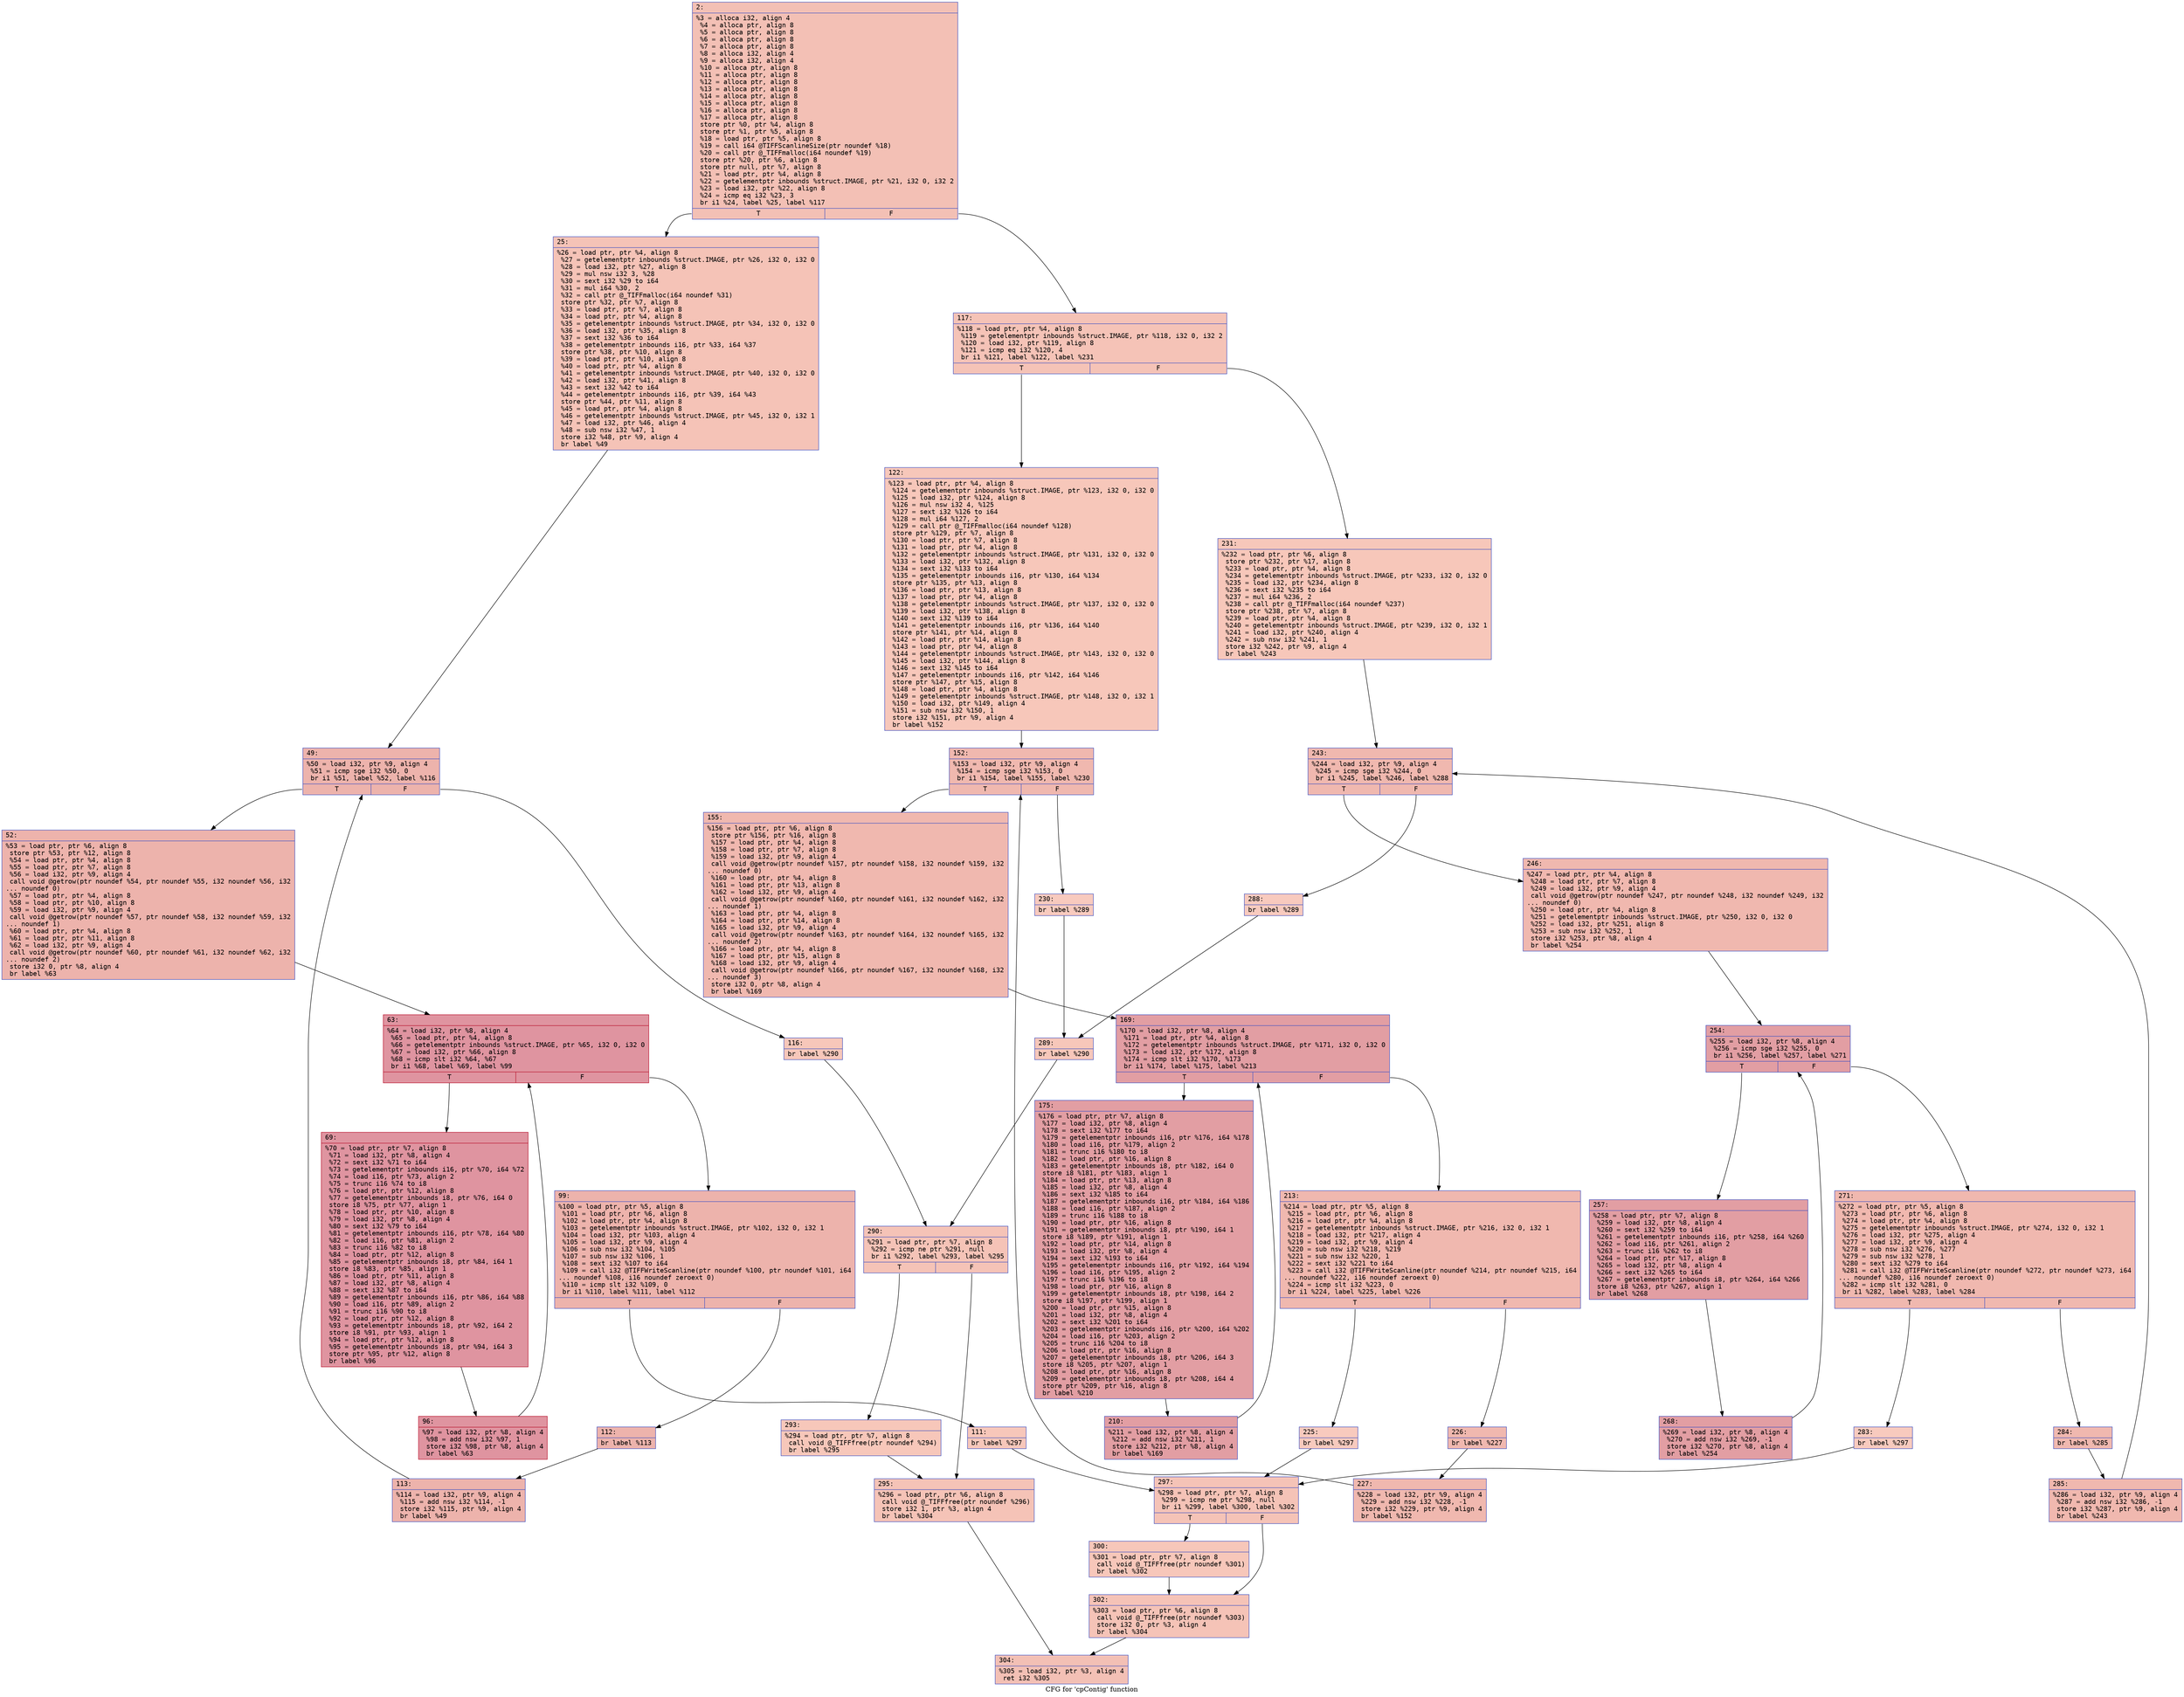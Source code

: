 digraph "CFG for 'cpContig' function" {
	label="CFG for 'cpContig' function";

	Node0x600003bb8a50 [shape=record,color="#3d50c3ff", style=filled, fillcolor="#e5705870" fontname="Courier",label="{2:\l|  %3 = alloca i32, align 4\l  %4 = alloca ptr, align 8\l  %5 = alloca ptr, align 8\l  %6 = alloca ptr, align 8\l  %7 = alloca ptr, align 8\l  %8 = alloca i32, align 4\l  %9 = alloca i32, align 4\l  %10 = alloca ptr, align 8\l  %11 = alloca ptr, align 8\l  %12 = alloca ptr, align 8\l  %13 = alloca ptr, align 8\l  %14 = alloca ptr, align 8\l  %15 = alloca ptr, align 8\l  %16 = alloca ptr, align 8\l  %17 = alloca ptr, align 8\l  store ptr %0, ptr %4, align 8\l  store ptr %1, ptr %5, align 8\l  %18 = load ptr, ptr %5, align 8\l  %19 = call i64 @TIFFScanlineSize(ptr noundef %18)\l  %20 = call ptr @_TIFFmalloc(i64 noundef %19)\l  store ptr %20, ptr %6, align 8\l  store ptr null, ptr %7, align 8\l  %21 = load ptr, ptr %4, align 8\l  %22 = getelementptr inbounds %struct.IMAGE, ptr %21, i32 0, i32 2\l  %23 = load i32, ptr %22, align 8\l  %24 = icmp eq i32 %23, 3\l  br i1 %24, label %25, label %117\l|{<s0>T|<s1>F}}"];
	Node0x600003bb8a50:s0 -> Node0x600003bb8aa0[tooltip="2 -> 25\nProbability 50.00%" ];
	Node0x600003bb8a50:s1 -> Node0x600003bb8e10[tooltip="2 -> 117\nProbability 50.00%" ];
	Node0x600003bb8aa0 [shape=record,color="#3d50c3ff", style=filled, fillcolor="#e8765c70" fontname="Courier",label="{25:\l|  %26 = load ptr, ptr %4, align 8\l  %27 = getelementptr inbounds %struct.IMAGE, ptr %26, i32 0, i32 0\l  %28 = load i32, ptr %27, align 8\l  %29 = mul nsw i32 3, %28\l  %30 = sext i32 %29 to i64\l  %31 = mul i64 %30, 2\l  %32 = call ptr @_TIFFmalloc(i64 noundef %31)\l  store ptr %32, ptr %7, align 8\l  %33 = load ptr, ptr %7, align 8\l  %34 = load ptr, ptr %4, align 8\l  %35 = getelementptr inbounds %struct.IMAGE, ptr %34, i32 0, i32 0\l  %36 = load i32, ptr %35, align 8\l  %37 = sext i32 %36 to i64\l  %38 = getelementptr inbounds i16, ptr %33, i64 %37\l  store ptr %38, ptr %10, align 8\l  %39 = load ptr, ptr %10, align 8\l  %40 = load ptr, ptr %4, align 8\l  %41 = getelementptr inbounds %struct.IMAGE, ptr %40, i32 0, i32 0\l  %42 = load i32, ptr %41, align 8\l  %43 = sext i32 %42 to i64\l  %44 = getelementptr inbounds i16, ptr %39, i64 %43\l  store ptr %44, ptr %11, align 8\l  %45 = load ptr, ptr %4, align 8\l  %46 = getelementptr inbounds %struct.IMAGE, ptr %45, i32 0, i32 1\l  %47 = load i32, ptr %46, align 4\l  %48 = sub nsw i32 %47, 1\l  store i32 %48, ptr %9, align 4\l  br label %49\l}"];
	Node0x600003bb8aa0 -> Node0x600003bb8af0[tooltip="25 -> 49\nProbability 100.00%" ];
	Node0x600003bb8af0 [shape=record,color="#3d50c3ff", style=filled, fillcolor="#d6524470" fontname="Courier",label="{49:\l|  %50 = load i32, ptr %9, align 4\l  %51 = icmp sge i32 %50, 0\l  br i1 %51, label %52, label %116\l|{<s0>T|<s1>F}}"];
	Node0x600003bb8af0:s0 -> Node0x600003bb8b40[tooltip="49 -> 52\nProbability 96.88%" ];
	Node0x600003bb8af0:s1 -> Node0x600003bb8dc0[tooltip="49 -> 116\nProbability 3.12%" ];
	Node0x600003bb8b40 [shape=record,color="#3d50c3ff", style=filled, fillcolor="#d6524470" fontname="Courier",label="{52:\l|  %53 = load ptr, ptr %6, align 8\l  store ptr %53, ptr %12, align 8\l  %54 = load ptr, ptr %4, align 8\l  %55 = load ptr, ptr %7, align 8\l  %56 = load i32, ptr %9, align 4\l  call void @getrow(ptr noundef %54, ptr noundef %55, i32 noundef %56, i32\l... noundef 0)\l  %57 = load ptr, ptr %4, align 8\l  %58 = load ptr, ptr %10, align 8\l  %59 = load i32, ptr %9, align 4\l  call void @getrow(ptr noundef %57, ptr noundef %58, i32 noundef %59, i32\l... noundef 1)\l  %60 = load ptr, ptr %4, align 8\l  %61 = load ptr, ptr %11, align 8\l  %62 = load i32, ptr %9, align 4\l  call void @getrow(ptr noundef %60, ptr noundef %61, i32 noundef %62, i32\l... noundef 2)\l  store i32 0, ptr %8, align 4\l  br label %63\l}"];
	Node0x600003bb8b40 -> Node0x600003bb8b90[tooltip="52 -> 63\nProbability 100.00%" ];
	Node0x600003bb8b90 [shape=record,color="#b70d28ff", style=filled, fillcolor="#b70d2870" fontname="Courier",label="{63:\l|  %64 = load i32, ptr %8, align 4\l  %65 = load ptr, ptr %4, align 8\l  %66 = getelementptr inbounds %struct.IMAGE, ptr %65, i32 0, i32 0\l  %67 = load i32, ptr %66, align 8\l  %68 = icmp slt i32 %64, %67\l  br i1 %68, label %69, label %99\l|{<s0>T|<s1>F}}"];
	Node0x600003bb8b90:s0 -> Node0x600003bb8be0[tooltip="63 -> 69\nProbability 96.88%" ];
	Node0x600003bb8b90:s1 -> Node0x600003bb8c80[tooltip="63 -> 99\nProbability 3.12%" ];
	Node0x600003bb8be0 [shape=record,color="#b70d28ff", style=filled, fillcolor="#b70d2870" fontname="Courier",label="{69:\l|  %70 = load ptr, ptr %7, align 8\l  %71 = load i32, ptr %8, align 4\l  %72 = sext i32 %71 to i64\l  %73 = getelementptr inbounds i16, ptr %70, i64 %72\l  %74 = load i16, ptr %73, align 2\l  %75 = trunc i16 %74 to i8\l  %76 = load ptr, ptr %12, align 8\l  %77 = getelementptr inbounds i8, ptr %76, i64 0\l  store i8 %75, ptr %77, align 1\l  %78 = load ptr, ptr %10, align 8\l  %79 = load i32, ptr %8, align 4\l  %80 = sext i32 %79 to i64\l  %81 = getelementptr inbounds i16, ptr %78, i64 %80\l  %82 = load i16, ptr %81, align 2\l  %83 = trunc i16 %82 to i8\l  %84 = load ptr, ptr %12, align 8\l  %85 = getelementptr inbounds i8, ptr %84, i64 1\l  store i8 %83, ptr %85, align 1\l  %86 = load ptr, ptr %11, align 8\l  %87 = load i32, ptr %8, align 4\l  %88 = sext i32 %87 to i64\l  %89 = getelementptr inbounds i16, ptr %86, i64 %88\l  %90 = load i16, ptr %89, align 2\l  %91 = trunc i16 %90 to i8\l  %92 = load ptr, ptr %12, align 8\l  %93 = getelementptr inbounds i8, ptr %92, i64 2\l  store i8 %91, ptr %93, align 1\l  %94 = load ptr, ptr %12, align 8\l  %95 = getelementptr inbounds i8, ptr %94, i64 3\l  store ptr %95, ptr %12, align 8\l  br label %96\l}"];
	Node0x600003bb8be0 -> Node0x600003bb8c30[tooltip="69 -> 96\nProbability 100.00%" ];
	Node0x600003bb8c30 [shape=record,color="#b70d28ff", style=filled, fillcolor="#b70d2870" fontname="Courier",label="{96:\l|  %97 = load i32, ptr %8, align 4\l  %98 = add nsw i32 %97, 1\l  store i32 %98, ptr %8, align 4\l  br label %63\l}"];
	Node0x600003bb8c30 -> Node0x600003bb8b90[tooltip="96 -> 63\nProbability 100.00%" ];
	Node0x600003bb8c80 [shape=record,color="#3d50c3ff", style=filled, fillcolor="#d6524470" fontname="Courier",label="{99:\l|  %100 = load ptr, ptr %5, align 8\l  %101 = load ptr, ptr %6, align 8\l  %102 = load ptr, ptr %4, align 8\l  %103 = getelementptr inbounds %struct.IMAGE, ptr %102, i32 0, i32 1\l  %104 = load i32, ptr %103, align 4\l  %105 = load i32, ptr %9, align 4\l  %106 = sub nsw i32 %104, %105\l  %107 = sub nsw i32 %106, 1\l  %108 = sext i32 %107 to i64\l  %109 = call i32 @TIFFWriteScanline(ptr noundef %100, ptr noundef %101, i64\l... noundef %108, i16 noundef zeroext 0)\l  %110 = icmp slt i32 %109, 0\l  br i1 %110, label %111, label %112\l|{<s0>T|<s1>F}}"];
	Node0x600003bb8c80:s0 -> Node0x600003bb8cd0[tooltip="99 -> 111\nProbability 3.12%" ];
	Node0x600003bb8c80:s1 -> Node0x600003bb8d20[tooltip="99 -> 112\nProbability 96.88%" ];
	Node0x600003bb8cd0 [shape=record,color="#3d50c3ff", style=filled, fillcolor="#ec7f6370" fontname="Courier",label="{111:\l|  br label %297\l}"];
	Node0x600003bb8cd0 -> Node0x600003bb9680[tooltip="111 -> 297\nProbability 100.00%" ];
	Node0x600003bb8d20 [shape=record,color="#3d50c3ff", style=filled, fillcolor="#d6524470" fontname="Courier",label="{112:\l|  br label %113\l}"];
	Node0x600003bb8d20 -> Node0x600003bb8d70[tooltip="112 -> 113\nProbability 100.00%" ];
	Node0x600003bb8d70 [shape=record,color="#3d50c3ff", style=filled, fillcolor="#d6524470" fontname="Courier",label="{113:\l|  %114 = load i32, ptr %9, align 4\l  %115 = add nsw i32 %114, -1\l  store i32 %115, ptr %9, align 4\l  br label %49\l}"];
	Node0x600003bb8d70 -> Node0x600003bb8af0[tooltip="113 -> 49\nProbability 100.00%" ];
	Node0x600003bb8dc0 [shape=record,color="#3d50c3ff", style=filled, fillcolor="#ec7f6370" fontname="Courier",label="{116:\l|  br label %290\l}"];
	Node0x600003bb8dc0 -> Node0x600003bb9590[tooltip="116 -> 290\nProbability 100.00%" ];
	Node0x600003bb8e10 [shape=record,color="#3d50c3ff", style=filled, fillcolor="#e8765c70" fontname="Courier",label="{117:\l|  %118 = load ptr, ptr %4, align 8\l  %119 = getelementptr inbounds %struct.IMAGE, ptr %118, i32 0, i32 2\l  %120 = load i32, ptr %119, align 8\l  %121 = icmp eq i32 %120, 4\l  br i1 %121, label %122, label %231\l|{<s0>T|<s1>F}}"];
	Node0x600003bb8e10:s0 -> Node0x600003bb8e60[tooltip="117 -> 122\nProbability 50.00%" ];
	Node0x600003bb8e10:s1 -> Node0x600003bb91d0[tooltip="117 -> 231\nProbability 50.00%" ];
	Node0x600003bb8e60 [shape=record,color="#3d50c3ff", style=filled, fillcolor="#ec7f6370" fontname="Courier",label="{122:\l|  %123 = load ptr, ptr %4, align 8\l  %124 = getelementptr inbounds %struct.IMAGE, ptr %123, i32 0, i32 0\l  %125 = load i32, ptr %124, align 8\l  %126 = mul nsw i32 4, %125\l  %127 = sext i32 %126 to i64\l  %128 = mul i64 %127, 2\l  %129 = call ptr @_TIFFmalloc(i64 noundef %128)\l  store ptr %129, ptr %7, align 8\l  %130 = load ptr, ptr %7, align 8\l  %131 = load ptr, ptr %4, align 8\l  %132 = getelementptr inbounds %struct.IMAGE, ptr %131, i32 0, i32 0\l  %133 = load i32, ptr %132, align 8\l  %134 = sext i32 %133 to i64\l  %135 = getelementptr inbounds i16, ptr %130, i64 %134\l  store ptr %135, ptr %13, align 8\l  %136 = load ptr, ptr %13, align 8\l  %137 = load ptr, ptr %4, align 8\l  %138 = getelementptr inbounds %struct.IMAGE, ptr %137, i32 0, i32 0\l  %139 = load i32, ptr %138, align 8\l  %140 = sext i32 %139 to i64\l  %141 = getelementptr inbounds i16, ptr %136, i64 %140\l  store ptr %141, ptr %14, align 8\l  %142 = load ptr, ptr %14, align 8\l  %143 = load ptr, ptr %4, align 8\l  %144 = getelementptr inbounds %struct.IMAGE, ptr %143, i32 0, i32 0\l  %145 = load i32, ptr %144, align 8\l  %146 = sext i32 %145 to i64\l  %147 = getelementptr inbounds i16, ptr %142, i64 %146\l  store ptr %147, ptr %15, align 8\l  %148 = load ptr, ptr %4, align 8\l  %149 = getelementptr inbounds %struct.IMAGE, ptr %148, i32 0, i32 1\l  %150 = load i32, ptr %149, align 4\l  %151 = sub nsw i32 %150, 1\l  store i32 %151, ptr %9, align 4\l  br label %152\l}"];
	Node0x600003bb8e60 -> Node0x600003bb8eb0[tooltip="122 -> 152\nProbability 100.00%" ];
	Node0x600003bb8eb0 [shape=record,color="#3d50c3ff", style=filled, fillcolor="#dc5d4a70" fontname="Courier",label="{152:\l|  %153 = load i32, ptr %9, align 4\l  %154 = icmp sge i32 %153, 0\l  br i1 %154, label %155, label %230\l|{<s0>T|<s1>F}}"];
	Node0x600003bb8eb0:s0 -> Node0x600003bb8f00[tooltip="152 -> 155\nProbability 96.88%" ];
	Node0x600003bb8eb0:s1 -> Node0x600003bb9180[tooltip="152 -> 230\nProbability 3.12%" ];
	Node0x600003bb8f00 [shape=record,color="#3d50c3ff", style=filled, fillcolor="#dc5d4a70" fontname="Courier",label="{155:\l|  %156 = load ptr, ptr %6, align 8\l  store ptr %156, ptr %16, align 8\l  %157 = load ptr, ptr %4, align 8\l  %158 = load ptr, ptr %7, align 8\l  %159 = load i32, ptr %9, align 4\l  call void @getrow(ptr noundef %157, ptr noundef %158, i32 noundef %159, i32\l... noundef 0)\l  %160 = load ptr, ptr %4, align 8\l  %161 = load ptr, ptr %13, align 8\l  %162 = load i32, ptr %9, align 4\l  call void @getrow(ptr noundef %160, ptr noundef %161, i32 noundef %162, i32\l... noundef 1)\l  %163 = load ptr, ptr %4, align 8\l  %164 = load ptr, ptr %14, align 8\l  %165 = load i32, ptr %9, align 4\l  call void @getrow(ptr noundef %163, ptr noundef %164, i32 noundef %165, i32\l... noundef 2)\l  %166 = load ptr, ptr %4, align 8\l  %167 = load ptr, ptr %15, align 8\l  %168 = load i32, ptr %9, align 4\l  call void @getrow(ptr noundef %166, ptr noundef %167, i32 noundef %168, i32\l... noundef 3)\l  store i32 0, ptr %8, align 4\l  br label %169\l}"];
	Node0x600003bb8f00 -> Node0x600003bb8f50[tooltip="155 -> 169\nProbability 100.00%" ];
	Node0x600003bb8f50 [shape=record,color="#3d50c3ff", style=filled, fillcolor="#be242e70" fontname="Courier",label="{169:\l|  %170 = load i32, ptr %8, align 4\l  %171 = load ptr, ptr %4, align 8\l  %172 = getelementptr inbounds %struct.IMAGE, ptr %171, i32 0, i32 0\l  %173 = load i32, ptr %172, align 8\l  %174 = icmp slt i32 %170, %173\l  br i1 %174, label %175, label %213\l|{<s0>T|<s1>F}}"];
	Node0x600003bb8f50:s0 -> Node0x600003bb8fa0[tooltip="169 -> 175\nProbability 96.88%" ];
	Node0x600003bb8f50:s1 -> Node0x600003bb9040[tooltip="169 -> 213\nProbability 3.12%" ];
	Node0x600003bb8fa0 [shape=record,color="#3d50c3ff", style=filled, fillcolor="#be242e70" fontname="Courier",label="{175:\l|  %176 = load ptr, ptr %7, align 8\l  %177 = load i32, ptr %8, align 4\l  %178 = sext i32 %177 to i64\l  %179 = getelementptr inbounds i16, ptr %176, i64 %178\l  %180 = load i16, ptr %179, align 2\l  %181 = trunc i16 %180 to i8\l  %182 = load ptr, ptr %16, align 8\l  %183 = getelementptr inbounds i8, ptr %182, i64 0\l  store i8 %181, ptr %183, align 1\l  %184 = load ptr, ptr %13, align 8\l  %185 = load i32, ptr %8, align 4\l  %186 = sext i32 %185 to i64\l  %187 = getelementptr inbounds i16, ptr %184, i64 %186\l  %188 = load i16, ptr %187, align 2\l  %189 = trunc i16 %188 to i8\l  %190 = load ptr, ptr %16, align 8\l  %191 = getelementptr inbounds i8, ptr %190, i64 1\l  store i8 %189, ptr %191, align 1\l  %192 = load ptr, ptr %14, align 8\l  %193 = load i32, ptr %8, align 4\l  %194 = sext i32 %193 to i64\l  %195 = getelementptr inbounds i16, ptr %192, i64 %194\l  %196 = load i16, ptr %195, align 2\l  %197 = trunc i16 %196 to i8\l  %198 = load ptr, ptr %16, align 8\l  %199 = getelementptr inbounds i8, ptr %198, i64 2\l  store i8 %197, ptr %199, align 1\l  %200 = load ptr, ptr %15, align 8\l  %201 = load i32, ptr %8, align 4\l  %202 = sext i32 %201 to i64\l  %203 = getelementptr inbounds i16, ptr %200, i64 %202\l  %204 = load i16, ptr %203, align 2\l  %205 = trunc i16 %204 to i8\l  %206 = load ptr, ptr %16, align 8\l  %207 = getelementptr inbounds i8, ptr %206, i64 3\l  store i8 %205, ptr %207, align 1\l  %208 = load ptr, ptr %16, align 8\l  %209 = getelementptr inbounds i8, ptr %208, i64 4\l  store ptr %209, ptr %16, align 8\l  br label %210\l}"];
	Node0x600003bb8fa0 -> Node0x600003bb8ff0[tooltip="175 -> 210\nProbability 100.00%" ];
	Node0x600003bb8ff0 [shape=record,color="#3d50c3ff", style=filled, fillcolor="#be242e70" fontname="Courier",label="{210:\l|  %211 = load i32, ptr %8, align 4\l  %212 = add nsw i32 %211, 1\l  store i32 %212, ptr %8, align 4\l  br label %169\l}"];
	Node0x600003bb8ff0 -> Node0x600003bb8f50[tooltip="210 -> 169\nProbability 100.00%" ];
	Node0x600003bb9040 [shape=record,color="#3d50c3ff", style=filled, fillcolor="#dc5d4a70" fontname="Courier",label="{213:\l|  %214 = load ptr, ptr %5, align 8\l  %215 = load ptr, ptr %6, align 8\l  %216 = load ptr, ptr %4, align 8\l  %217 = getelementptr inbounds %struct.IMAGE, ptr %216, i32 0, i32 1\l  %218 = load i32, ptr %217, align 4\l  %219 = load i32, ptr %9, align 4\l  %220 = sub nsw i32 %218, %219\l  %221 = sub nsw i32 %220, 1\l  %222 = sext i32 %221 to i64\l  %223 = call i32 @TIFFWriteScanline(ptr noundef %214, ptr noundef %215, i64\l... noundef %222, i16 noundef zeroext 0)\l  %224 = icmp slt i32 %223, 0\l  br i1 %224, label %225, label %226\l|{<s0>T|<s1>F}}"];
	Node0x600003bb9040:s0 -> Node0x600003bb9090[tooltip="213 -> 225\nProbability 3.12%" ];
	Node0x600003bb9040:s1 -> Node0x600003bb90e0[tooltip="213 -> 226\nProbability 96.88%" ];
	Node0x600003bb9090 [shape=record,color="#3d50c3ff", style=filled, fillcolor="#ef886b70" fontname="Courier",label="{225:\l|  br label %297\l}"];
	Node0x600003bb9090 -> Node0x600003bb9680[tooltip="225 -> 297\nProbability 100.00%" ];
	Node0x600003bb90e0 [shape=record,color="#3d50c3ff", style=filled, fillcolor="#dc5d4a70" fontname="Courier",label="{226:\l|  br label %227\l}"];
	Node0x600003bb90e0 -> Node0x600003bb9130[tooltip="226 -> 227\nProbability 100.00%" ];
	Node0x600003bb9130 [shape=record,color="#3d50c3ff", style=filled, fillcolor="#dc5d4a70" fontname="Courier",label="{227:\l|  %228 = load i32, ptr %9, align 4\l  %229 = add nsw i32 %228, -1\l  store i32 %229, ptr %9, align 4\l  br label %152\l}"];
	Node0x600003bb9130 -> Node0x600003bb8eb0[tooltip="227 -> 152\nProbability 100.00%" ];
	Node0x600003bb9180 [shape=record,color="#3d50c3ff", style=filled, fillcolor="#ef886b70" fontname="Courier",label="{230:\l|  br label %289\l}"];
	Node0x600003bb9180 -> Node0x600003bb9540[tooltip="230 -> 289\nProbability 100.00%" ];
	Node0x600003bb91d0 [shape=record,color="#3d50c3ff", style=filled, fillcolor="#ec7f6370" fontname="Courier",label="{231:\l|  %232 = load ptr, ptr %6, align 8\l  store ptr %232, ptr %17, align 8\l  %233 = load ptr, ptr %4, align 8\l  %234 = getelementptr inbounds %struct.IMAGE, ptr %233, i32 0, i32 0\l  %235 = load i32, ptr %234, align 8\l  %236 = sext i32 %235 to i64\l  %237 = mul i64 %236, 2\l  %238 = call ptr @_TIFFmalloc(i64 noundef %237)\l  store ptr %238, ptr %7, align 8\l  %239 = load ptr, ptr %4, align 8\l  %240 = getelementptr inbounds %struct.IMAGE, ptr %239, i32 0, i32 1\l  %241 = load i32, ptr %240, align 4\l  %242 = sub nsw i32 %241, 1\l  store i32 %242, ptr %9, align 4\l  br label %243\l}"];
	Node0x600003bb91d0 -> Node0x600003bb9220[tooltip="231 -> 243\nProbability 100.00%" ];
	Node0x600003bb9220 [shape=record,color="#3d50c3ff", style=filled, fillcolor="#dc5d4a70" fontname="Courier",label="{243:\l|  %244 = load i32, ptr %9, align 4\l  %245 = icmp sge i32 %244, 0\l  br i1 %245, label %246, label %288\l|{<s0>T|<s1>F}}"];
	Node0x600003bb9220:s0 -> Node0x600003bb9270[tooltip="243 -> 246\nProbability 96.88%" ];
	Node0x600003bb9220:s1 -> Node0x600003bb94f0[tooltip="243 -> 288\nProbability 3.12%" ];
	Node0x600003bb9270 [shape=record,color="#3d50c3ff", style=filled, fillcolor="#dc5d4a70" fontname="Courier",label="{246:\l|  %247 = load ptr, ptr %4, align 8\l  %248 = load ptr, ptr %7, align 8\l  %249 = load i32, ptr %9, align 4\l  call void @getrow(ptr noundef %247, ptr noundef %248, i32 noundef %249, i32\l... noundef 0)\l  %250 = load ptr, ptr %4, align 8\l  %251 = getelementptr inbounds %struct.IMAGE, ptr %250, i32 0, i32 0\l  %252 = load i32, ptr %251, align 8\l  %253 = sub nsw i32 %252, 1\l  store i32 %253, ptr %8, align 4\l  br label %254\l}"];
	Node0x600003bb9270 -> Node0x600003bb92c0[tooltip="246 -> 254\nProbability 100.00%" ];
	Node0x600003bb92c0 [shape=record,color="#3d50c3ff", style=filled, fillcolor="#be242e70" fontname="Courier",label="{254:\l|  %255 = load i32, ptr %8, align 4\l  %256 = icmp sge i32 %255, 0\l  br i1 %256, label %257, label %271\l|{<s0>T|<s1>F}}"];
	Node0x600003bb92c0:s0 -> Node0x600003bb9310[tooltip="254 -> 257\nProbability 96.88%" ];
	Node0x600003bb92c0:s1 -> Node0x600003bb93b0[tooltip="254 -> 271\nProbability 3.12%" ];
	Node0x600003bb9310 [shape=record,color="#3d50c3ff", style=filled, fillcolor="#be242e70" fontname="Courier",label="{257:\l|  %258 = load ptr, ptr %7, align 8\l  %259 = load i32, ptr %8, align 4\l  %260 = sext i32 %259 to i64\l  %261 = getelementptr inbounds i16, ptr %258, i64 %260\l  %262 = load i16, ptr %261, align 2\l  %263 = trunc i16 %262 to i8\l  %264 = load ptr, ptr %17, align 8\l  %265 = load i32, ptr %8, align 4\l  %266 = sext i32 %265 to i64\l  %267 = getelementptr inbounds i8, ptr %264, i64 %266\l  store i8 %263, ptr %267, align 1\l  br label %268\l}"];
	Node0x600003bb9310 -> Node0x600003bb9360[tooltip="257 -> 268\nProbability 100.00%" ];
	Node0x600003bb9360 [shape=record,color="#3d50c3ff", style=filled, fillcolor="#be242e70" fontname="Courier",label="{268:\l|  %269 = load i32, ptr %8, align 4\l  %270 = add nsw i32 %269, -1\l  store i32 %270, ptr %8, align 4\l  br label %254\l}"];
	Node0x600003bb9360 -> Node0x600003bb92c0[tooltip="268 -> 254\nProbability 100.00%" ];
	Node0x600003bb93b0 [shape=record,color="#3d50c3ff", style=filled, fillcolor="#dc5d4a70" fontname="Courier",label="{271:\l|  %272 = load ptr, ptr %5, align 8\l  %273 = load ptr, ptr %6, align 8\l  %274 = load ptr, ptr %4, align 8\l  %275 = getelementptr inbounds %struct.IMAGE, ptr %274, i32 0, i32 1\l  %276 = load i32, ptr %275, align 4\l  %277 = load i32, ptr %9, align 4\l  %278 = sub nsw i32 %276, %277\l  %279 = sub nsw i32 %278, 1\l  %280 = sext i32 %279 to i64\l  %281 = call i32 @TIFFWriteScanline(ptr noundef %272, ptr noundef %273, i64\l... noundef %280, i16 noundef zeroext 0)\l  %282 = icmp slt i32 %281, 0\l  br i1 %282, label %283, label %284\l|{<s0>T|<s1>F}}"];
	Node0x600003bb93b0:s0 -> Node0x600003bb9400[tooltip="271 -> 283\nProbability 3.12%" ];
	Node0x600003bb93b0:s1 -> Node0x600003bb9450[tooltip="271 -> 284\nProbability 96.88%" ];
	Node0x600003bb9400 [shape=record,color="#3d50c3ff", style=filled, fillcolor="#ef886b70" fontname="Courier",label="{283:\l|  br label %297\l}"];
	Node0x600003bb9400 -> Node0x600003bb9680[tooltip="283 -> 297\nProbability 100.00%" ];
	Node0x600003bb9450 [shape=record,color="#3d50c3ff", style=filled, fillcolor="#dc5d4a70" fontname="Courier",label="{284:\l|  br label %285\l}"];
	Node0x600003bb9450 -> Node0x600003bb94a0[tooltip="284 -> 285\nProbability 100.00%" ];
	Node0x600003bb94a0 [shape=record,color="#3d50c3ff", style=filled, fillcolor="#dc5d4a70" fontname="Courier",label="{285:\l|  %286 = load i32, ptr %9, align 4\l  %287 = add nsw i32 %286, -1\l  store i32 %287, ptr %9, align 4\l  br label %243\l}"];
	Node0x600003bb94a0 -> Node0x600003bb9220[tooltip="285 -> 243\nProbability 100.00%" ];
	Node0x600003bb94f0 [shape=record,color="#3d50c3ff", style=filled, fillcolor="#ef886b70" fontname="Courier",label="{288:\l|  br label %289\l}"];
	Node0x600003bb94f0 -> Node0x600003bb9540[tooltip="288 -> 289\nProbability 100.00%" ];
	Node0x600003bb9540 [shape=record,color="#3d50c3ff", style=filled, fillcolor="#ec7f6370" fontname="Courier",label="{289:\l|  br label %290\l}"];
	Node0x600003bb9540 -> Node0x600003bb9590[tooltip="289 -> 290\nProbability 100.00%" ];
	Node0x600003bb9590 [shape=record,color="#3d50c3ff", style=filled, fillcolor="#e8765c70" fontname="Courier",label="{290:\l|  %291 = load ptr, ptr %7, align 8\l  %292 = icmp ne ptr %291, null\l  br i1 %292, label %293, label %295\l|{<s0>T|<s1>F}}"];
	Node0x600003bb9590:s0 -> Node0x600003bb95e0[tooltip="290 -> 293\nProbability 62.50%" ];
	Node0x600003bb9590:s1 -> Node0x600003bb9630[tooltip="290 -> 295\nProbability 37.50%" ];
	Node0x600003bb95e0 [shape=record,color="#3d50c3ff", style=filled, fillcolor="#ec7f6370" fontname="Courier",label="{293:\l|  %294 = load ptr, ptr %7, align 8\l  call void @_TIFFfree(ptr noundef %294)\l  br label %295\l}"];
	Node0x600003bb95e0 -> Node0x600003bb9630[tooltip="293 -> 295\nProbability 100.00%" ];
	Node0x600003bb9630 [shape=record,color="#3d50c3ff", style=filled, fillcolor="#e8765c70" fontname="Courier",label="{295:\l|  %296 = load ptr, ptr %6, align 8\l  call void @_TIFFfree(ptr noundef %296)\l  store i32 1, ptr %3, align 4\l  br label %304\l}"];
	Node0x600003bb9630 -> Node0x600003bb9770[tooltip="295 -> 304\nProbability 100.00%" ];
	Node0x600003bb9680 [shape=record,color="#3d50c3ff", style=filled, fillcolor="#e8765c70" fontname="Courier",label="{297:\l|  %298 = load ptr, ptr %7, align 8\l  %299 = icmp ne ptr %298, null\l  br i1 %299, label %300, label %302\l|{<s0>T|<s1>F}}"];
	Node0x600003bb9680:s0 -> Node0x600003bb96d0[tooltip="297 -> 300\nProbability 62.50%" ];
	Node0x600003bb9680:s1 -> Node0x600003bb9720[tooltip="297 -> 302\nProbability 37.50%" ];
	Node0x600003bb96d0 [shape=record,color="#3d50c3ff", style=filled, fillcolor="#ec7f6370" fontname="Courier",label="{300:\l|  %301 = load ptr, ptr %7, align 8\l  call void @_TIFFfree(ptr noundef %301)\l  br label %302\l}"];
	Node0x600003bb96d0 -> Node0x600003bb9720[tooltip="300 -> 302\nProbability 100.00%" ];
	Node0x600003bb9720 [shape=record,color="#3d50c3ff", style=filled, fillcolor="#e8765c70" fontname="Courier",label="{302:\l|  %303 = load ptr, ptr %6, align 8\l  call void @_TIFFfree(ptr noundef %303)\l  store i32 0, ptr %3, align 4\l  br label %304\l}"];
	Node0x600003bb9720 -> Node0x600003bb9770[tooltip="302 -> 304\nProbability 100.00%" ];
	Node0x600003bb9770 [shape=record,color="#3d50c3ff", style=filled, fillcolor="#e5705870" fontname="Courier",label="{304:\l|  %305 = load i32, ptr %3, align 4\l  ret i32 %305\l}"];
}
